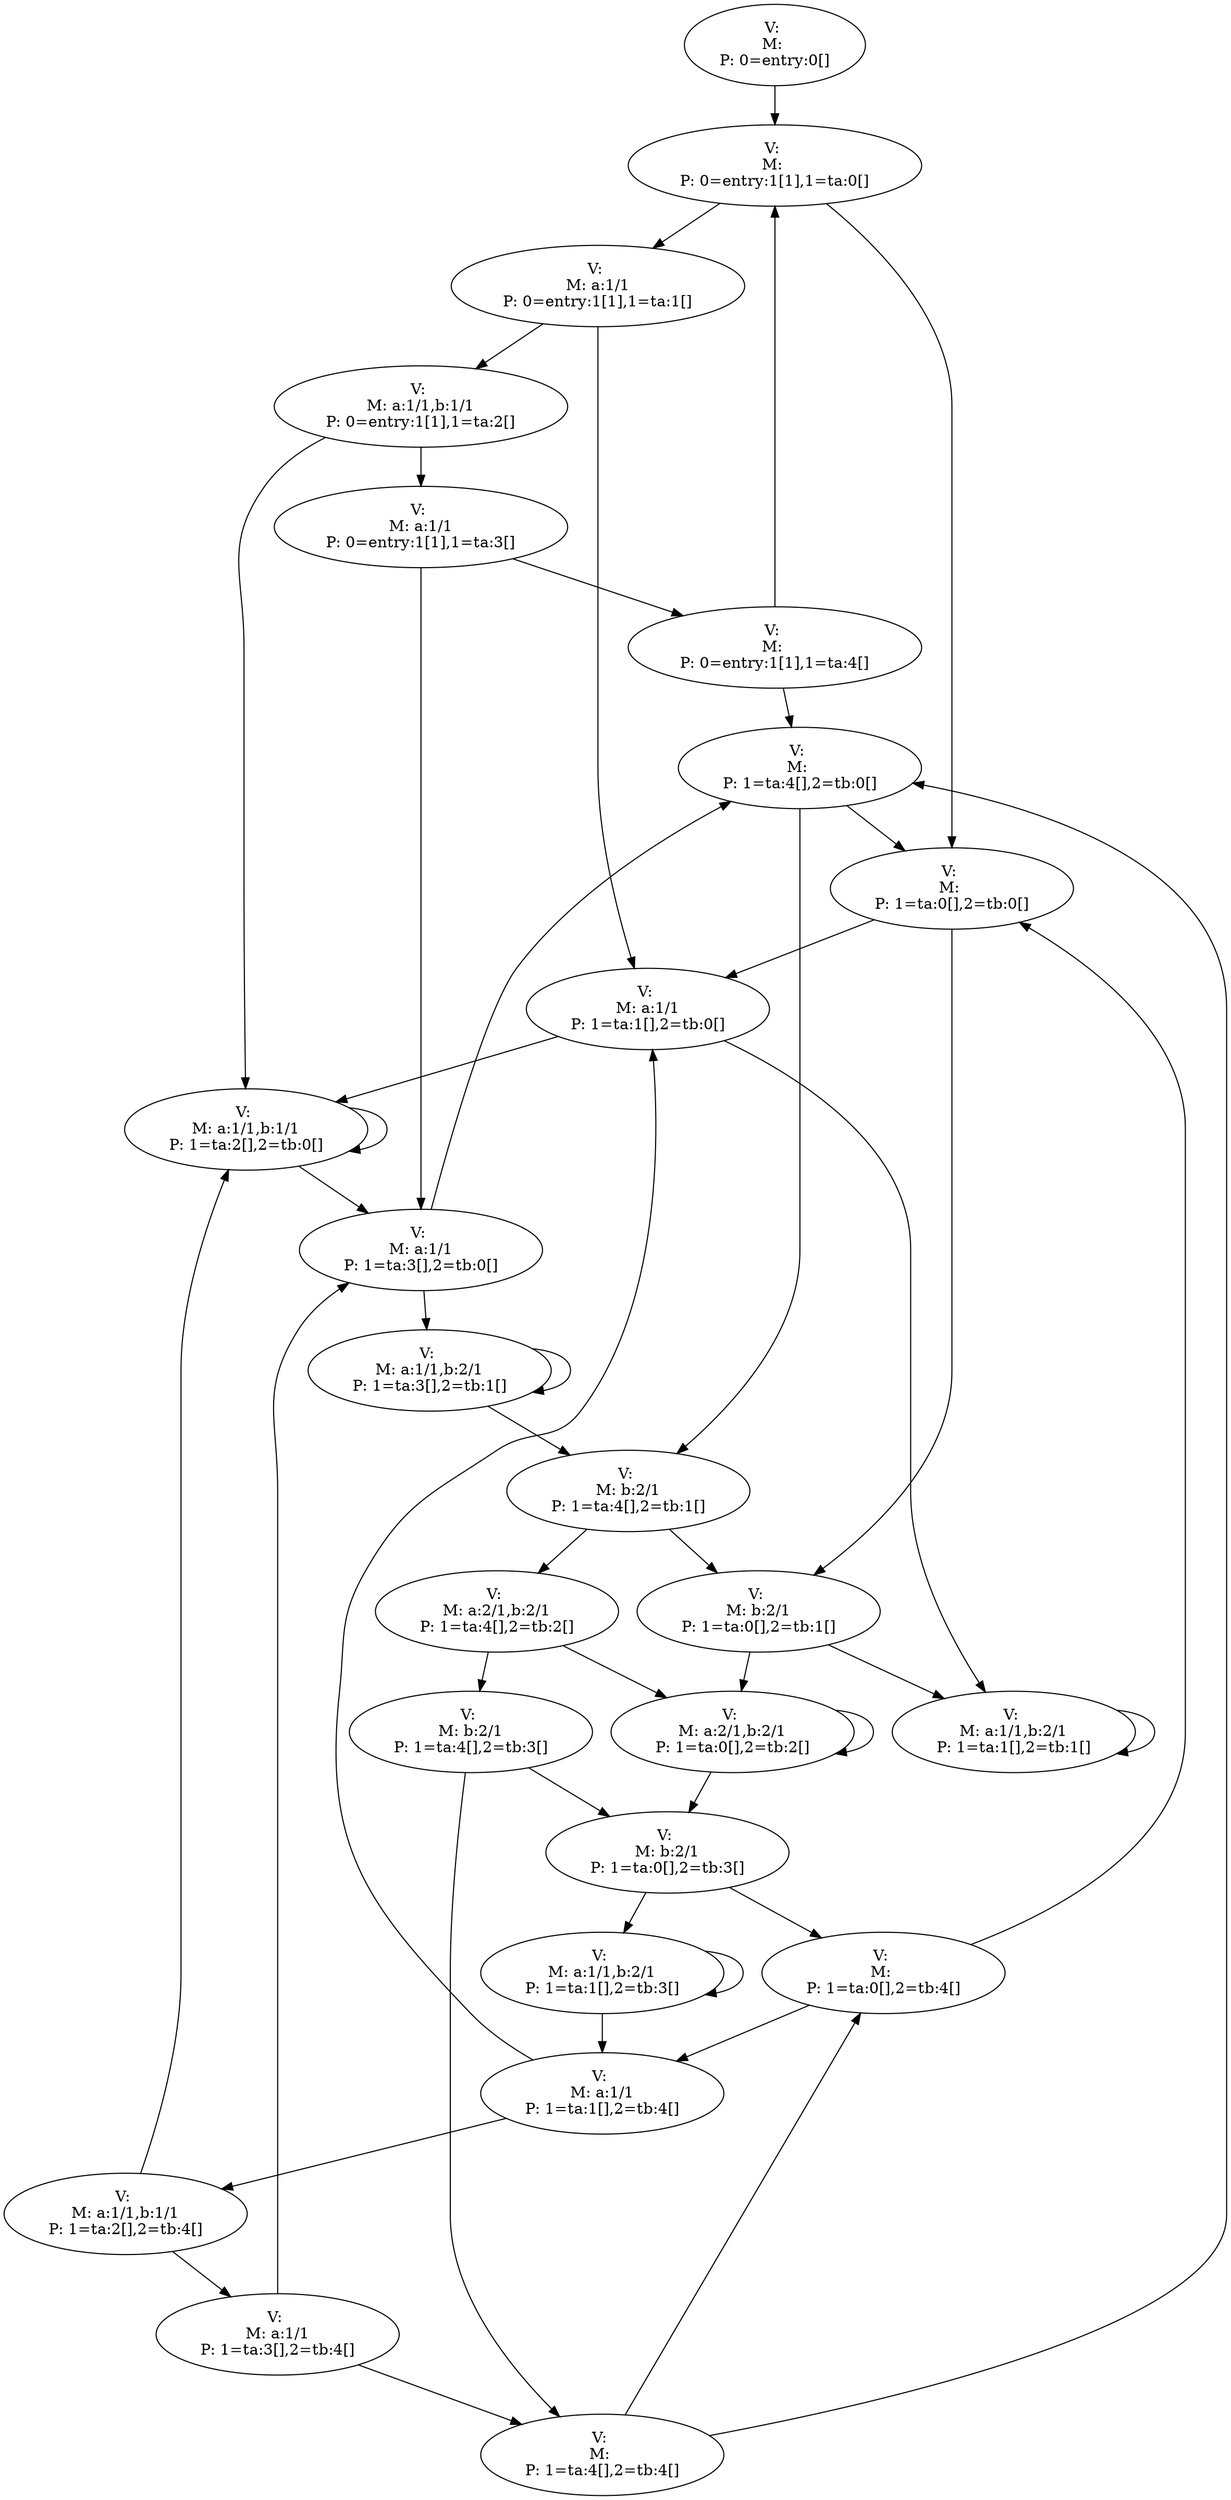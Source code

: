 digraph g {
1 [label = "V: \nM: \nP: 0=entry:0[]"]
2 [label = "V: \nM: \nP: 0=entry:1[1],1=ta:0[]"]
3 [label = "V: \nM: a:1/1\nP: 0=entry:1[1],1=ta:1[]"]
4 [label = "V: \nM: \nP: 1=ta:0[],2=tb:0[]"]
5 [label = "V: \nM: a:1/1,b:1/1\nP: 0=entry:1[1],1=ta:2[]"]
6 [label = "V: \nM: a:1/1\nP: 1=ta:1[],2=tb:0[]"]
7 [label = "V: \nM: b:2/1\nP: 1=ta:0[],2=tb:1[]"]
8 [label = "V: \nM: a:1/1\nP: 0=entry:1[1],1=ta:3[]"]
9 [label = "V: \nM: a:1/1,b:1/1\nP: 1=ta:2[],2=tb:0[]"]
10 [label = "V: \nM: a:1/1,b:2/1\nP: 1=ta:1[],2=tb:1[]"]
11 [label = "V: \nM: a:2/1,b:2/1\nP: 1=ta:0[],2=tb:2[]"]
12 [label = "V: \nM: \nP: 0=entry:1[1],1=ta:4[]"]
13 [label = "V: \nM: a:1/1\nP: 1=ta:3[],2=tb:0[]"]
14 [label = "V: \nM: b:2/1\nP: 1=ta:0[],2=tb:3[]"]
15 [label = "V: \nM: \nP: 1=ta:4[],2=tb:0[]"]
16 [label = "V: \nM: a:1/1,b:2/1\nP: 1=ta:3[],2=tb:1[]"]
17 [label = "V: \nM: \nP: 1=ta:0[],2=tb:4[]"]
18 [label = "V: \nM: a:1/1,b:2/1\nP: 1=ta:1[],2=tb:3[]"]
19 [label = "V: \nM: b:2/1\nP: 1=ta:4[],2=tb:1[]"]
20 [label = "V: \nM: a:1/1\nP: 1=ta:1[],2=tb:4[]"]
21 [label = "V: \nM: a:2/1,b:2/1\nP: 1=ta:4[],2=tb:2[]"]
22 [label = "V: \nM: a:1/1,b:1/1\nP: 1=ta:2[],2=tb:4[]"]
23 [label = "V: \nM: b:2/1\nP: 1=ta:4[],2=tb:3[]"]
24 [label = "V: \nM: a:1/1\nP: 1=ta:3[],2=tb:4[]"]
25 [label = "V: \nM: \nP: 1=ta:4[],2=tb:4[]"]
1 -> 2
2 -> 4
2 -> 3
3 -> 6
3 -> 5
4 -> 6
4 -> 7
5 -> 9
5 -> 8
6 -> 9
6 -> 10
7 -> 10
7 -> 11
8 -> 13
8 -> 12
9 -> 13
9 -> 9
10 -> 10
11 -> 11
11 -> 14
12 -> 15
12 -> 2
13 -> 15
13 -> 16
14 -> 18
14 -> 17
15 -> 4
15 -> 19
16 -> 19
16 -> 16
17 -> 20
17 -> 4
18 -> 18
18 -> 20
19 -> 7
19 -> 21
20 -> 22
20 -> 6
21 -> 11
21 -> 23
22 -> 24
22 -> 9
23 -> 14
23 -> 25
24 -> 25
24 -> 13
25 -> 17
25 -> 15
}

